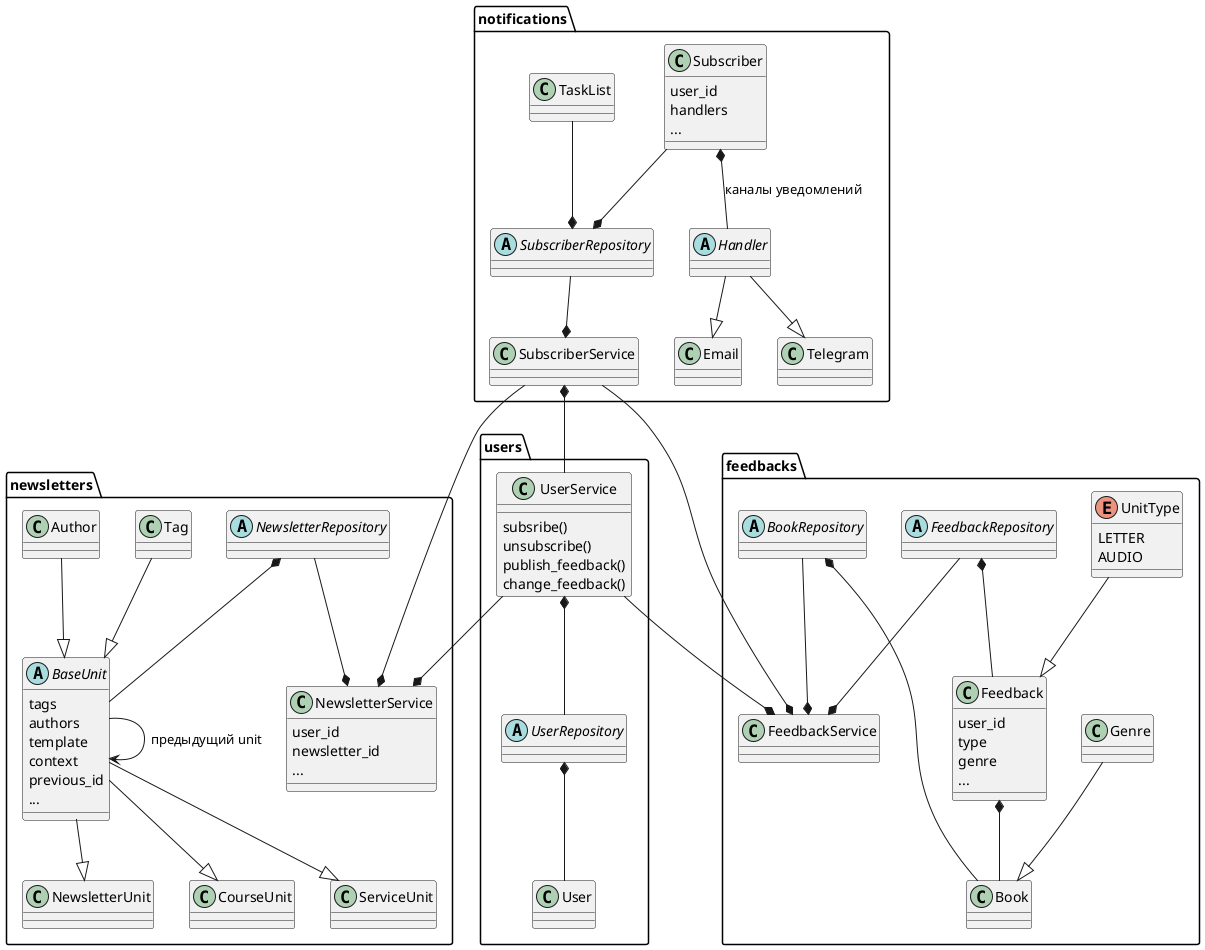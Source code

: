 @startuml Доменные модели - схема

' Сервис пользовательской модели
class users.User
class users.UserService {
    subsribe()
    unsubscribe()
    publish_feedback()
    change_feedback()
}
abstract class users.UserRepository

users.UserRepository *-- users.User
users.UserService *-- users.UserRepository

' Сервис отзывов
class feedbacks.Feedback {
    user_id
    type
    genre
    ...
}
class feedbacks.Genre
enum feedbacks.UnitType {
    LETTER
    AUDIO
}
class feedbacks.FeedbackService
abstract class feedbacks.FeedbackRepository
abstract class feedbacks.BookRepository
class feedbacks.Book

feedbacks.UnitType --|> feedbacks.Feedback
feedbacks.Genre --|> feedbacks.Book
feedbacks.Feedback *-- feedbacks.Book
feedbacks.BookRepository *-- feedbacks.Book
feedbacks.BookRepository --* feedbacks.FeedbackService
feedbacks.FeedbackRepository --* feedbacks.FeedbackService
feedbacks.FeedbackRepository *-- feedbacks.Feedback


' Сервис уведомлений и рассылки по доступным каналам коммуникаций
class notifications.Subscriber {
    user_id
    handlers
    ...
}
class notifications.SubscriberService
abstract class notifications.Handler
class notifications.Email
class notifications.Telegram
abstract class notifications.SubscriberRepository
class notifications.TaskList

notifications.Subscriber --* notifications.SubscriberRepository
notifications.TaskList --* notifications.SubscriberRepository
notifications.SubscriberRepository --* notifications.SubscriberService
notifications.Handler --|> notifications.Email
notifications.Handler --|> notifications.Telegram
notifications.Subscriber *-- notifications.Handler: каналы уведомлений

' Сервис образовательного и информационного контента
abstract class newsletters.BaseUnit {
    tags
    authors
    template
    context
    previous_id
    ...
}
class newsletters.ServiceUnit
class newsletters.NewsletterUnit
class newsletters.CourseUnit
class newsletters.Tag
class newsletters.Author

abstract class newsletters.NewsletterRepository

class newsletters.NewsletterService {
    user_id
    newsletter_id
    ...
}

newsletters.Tag --|> newsletters.BaseUnit
newsletters.Author --|> newsletters.BaseUnit
newsletters.BaseUnit --|> newsletters.ServiceUnit
newsletters.BaseUnit --|> newsletters.NewsletterUnit
newsletters.BaseUnit --|> newsletters.CourseUnit
newsletters.BaseUnit --> newsletters.BaseUnit: предыдущий unit
newsletters.NewsletterRepository --* newsletters.NewsletterService
newsletters.NewsletterRepository *-- newsletters.BaseUnit

' class dcn.Storage

' Схематическое взаимодействие
users.UserService --* newsletters.NewsletterService
users.UserService --* feedbacks.FeedbackService

notifications.SubscriberService *-- users.UserService
notifications.SubscriberService --* feedbacks.FeedbackService
notifications.SubscriberService --* newsletters.NewsletterService
@enduml
